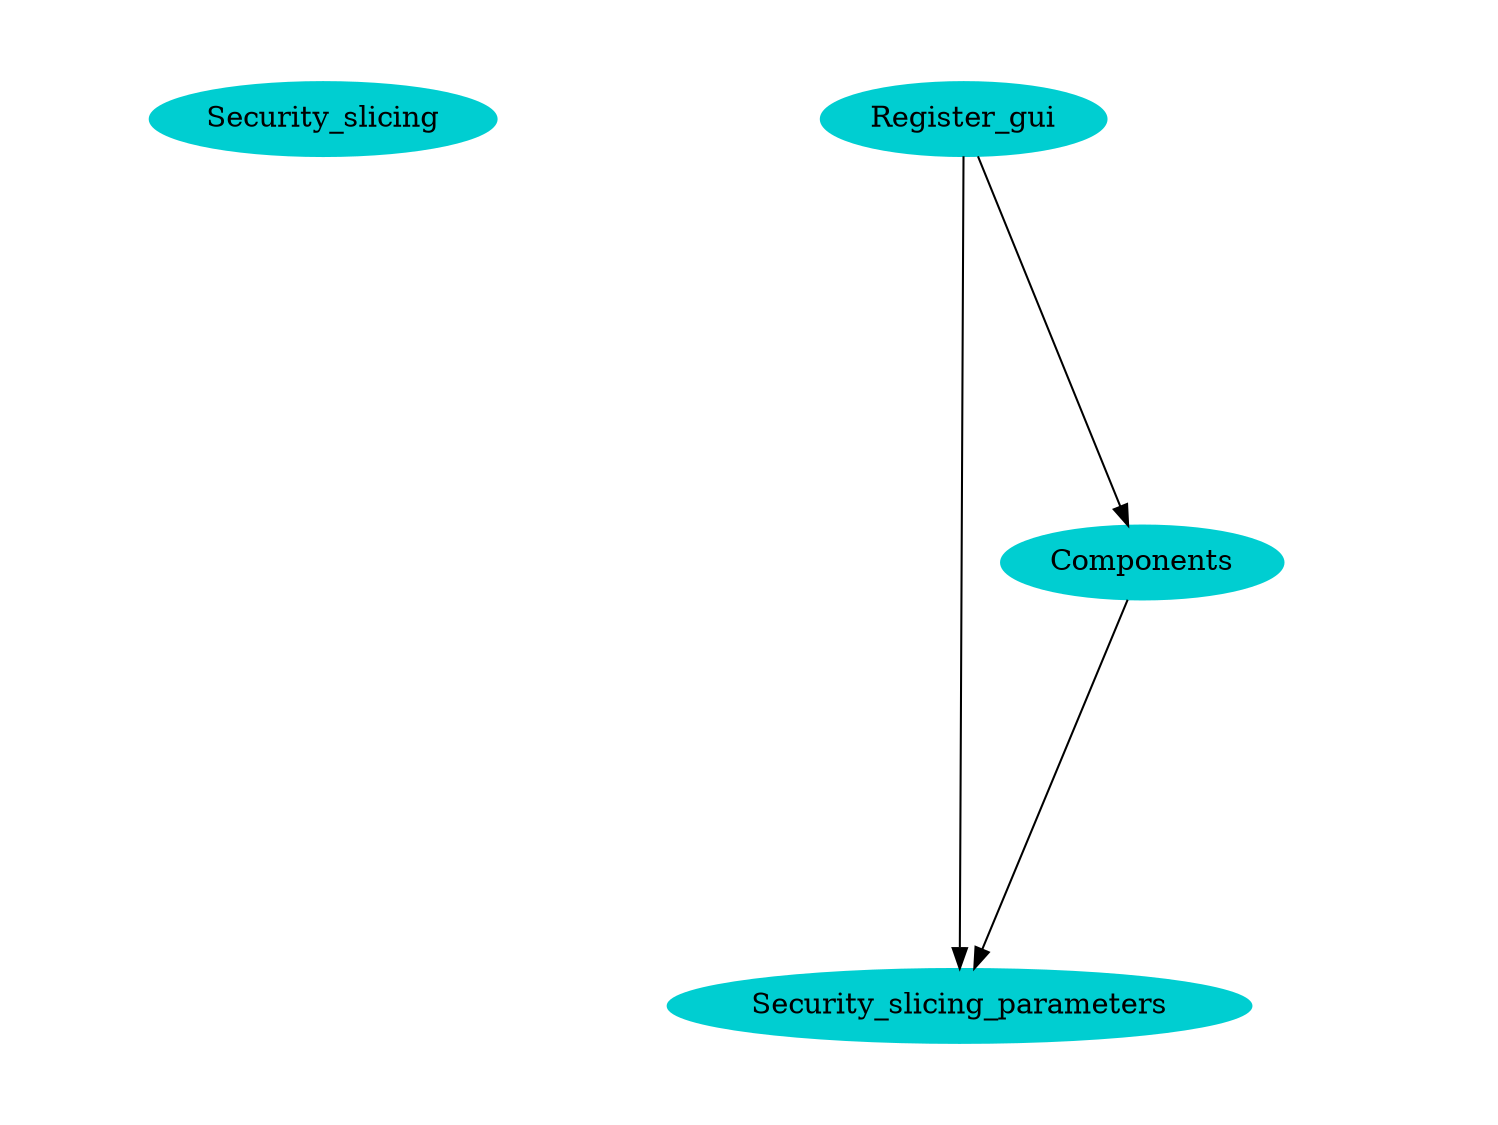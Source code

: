 digraph "Plugin architecture (security_slicing)" { node [href="\N.html"];
  size="10,7.5";
  ratio="fill";
  
  fontsize="12pt";
  rankdir = TB ;
"Security_slicing" [style=filled, color=darkturquoise];
"Security_slicing_parameters" [style=filled, color=darkturquoise];
"Components" [style=filled, color=darkturquoise];
"Components" -> "Security_slicing_parameters";
"Register_gui" [style=filled, color=darkturquoise];
"Register_gui" -> "Components";
"Register_gui" -> "Security_slicing_parameters";
}
